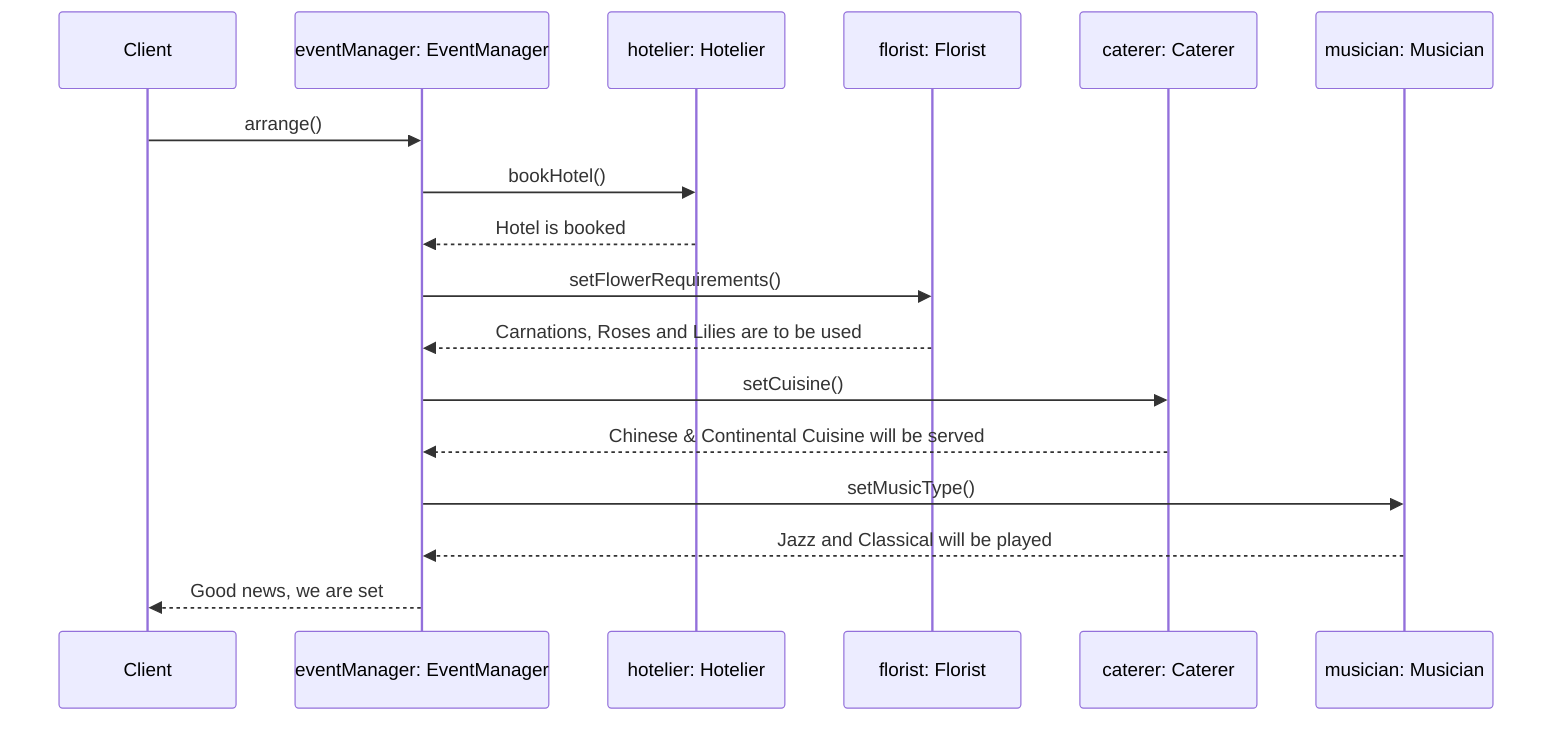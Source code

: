 sequenceDiagram
    participant client as Client
    participant em as eventManager: EventManager
    participant h as hotelier: Hotelier
    participant f as florist: Florist
    participant c as caterer: Caterer
    participant m as musician: Musician

    client->>em: arrange()
    
    em->>h: bookHotel()
    h-->>em: Hotel is booked
    
    em->>f: setFlowerRequirements()
    f-->>em: Carnations, Roses and Lilies are to be used
    
    em->>c: setCuisine()
    c-->>em: Chinese & Continental Cuisine will be served
    
    em->>m: setMusicType()
    m-->>em: Jazz and Classical will be played
    
    em-->>client: Good news, we are set